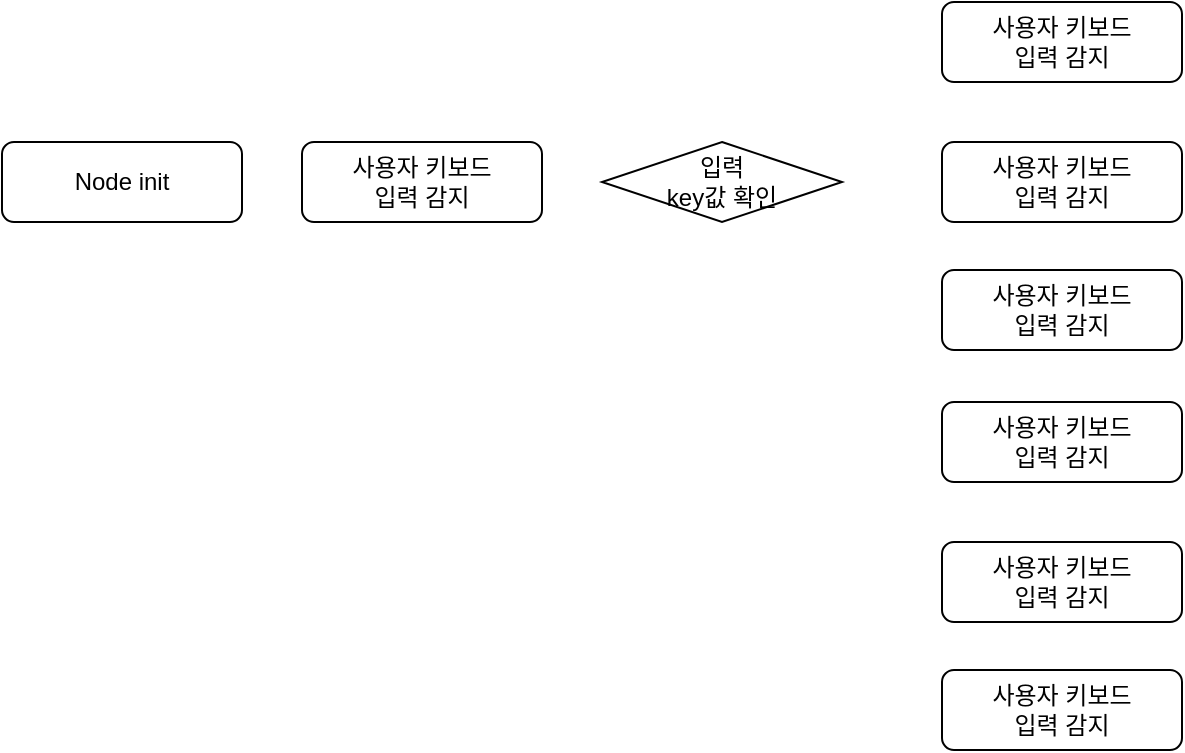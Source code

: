 <mxfile version="14.8.1" type="github">
  <diagram id="cdTv1l3PrNtyrq2VXeD-" name="Page-1">
    <mxGraphModel dx="1372" dy="760" grid="1" gridSize="10" guides="1" tooltips="1" connect="1" arrows="1" fold="1" page="1" pageScale="1" pageWidth="1169" pageHeight="827" math="0" shadow="0">
      <root>
        <mxCell id="0" />
        <mxCell id="1" parent="0" />
        <mxCell id="MCVfwnQsfJUGCIEPmZ6I-1" value="Node init" style="rounded=1;whiteSpace=wrap;html=1;" vertex="1" parent="1">
          <mxGeometry x="60" y="350" width="120" height="40" as="geometry" />
        </mxCell>
        <mxCell id="MCVfwnQsfJUGCIEPmZ6I-2" value="사용자 키보드&lt;br&gt;입력 감지" style="rounded=1;whiteSpace=wrap;html=1;" vertex="1" parent="1">
          <mxGeometry x="210" y="350" width="120" height="40" as="geometry" />
        </mxCell>
        <mxCell id="MCVfwnQsfJUGCIEPmZ6I-5" value="입력&lt;br&gt;key값 확인" style="rhombus;whiteSpace=wrap;html=1;" vertex="1" parent="1">
          <mxGeometry x="360" y="350" width="120" height="40" as="geometry" />
        </mxCell>
        <mxCell id="MCVfwnQsfJUGCIEPmZ6I-7" value="사용자 키보드&lt;br&gt;입력 감지" style="rounded=1;whiteSpace=wrap;html=1;" vertex="1" parent="1">
          <mxGeometry x="530" y="350" width="120" height="40" as="geometry" />
        </mxCell>
        <mxCell id="MCVfwnQsfJUGCIEPmZ6I-8" value="사용자 키보드&lt;br&gt;입력 감지" style="rounded=1;whiteSpace=wrap;html=1;" vertex="1" parent="1">
          <mxGeometry x="530" y="280" width="120" height="40" as="geometry" />
        </mxCell>
        <mxCell id="MCVfwnQsfJUGCIEPmZ6I-9" value="사용자 키보드&lt;br&gt;입력 감지" style="rounded=1;whiteSpace=wrap;html=1;" vertex="1" parent="1">
          <mxGeometry x="530" y="414" width="120" height="40" as="geometry" />
        </mxCell>
        <mxCell id="MCVfwnQsfJUGCIEPmZ6I-10" value="사용자 키보드&lt;br&gt;입력 감지" style="rounded=1;whiteSpace=wrap;html=1;" vertex="1" parent="1">
          <mxGeometry x="530" y="550" width="120" height="40" as="geometry" />
        </mxCell>
        <mxCell id="MCVfwnQsfJUGCIEPmZ6I-11" value="사용자 키보드&lt;br&gt;입력 감지" style="rounded=1;whiteSpace=wrap;html=1;" vertex="1" parent="1">
          <mxGeometry x="530" y="480" width="120" height="40" as="geometry" />
        </mxCell>
        <mxCell id="MCVfwnQsfJUGCIEPmZ6I-12" value="사용자 키보드&lt;br&gt;입력 감지" style="rounded=1;whiteSpace=wrap;html=1;" vertex="1" parent="1">
          <mxGeometry x="530" y="614" width="120" height="40" as="geometry" />
        </mxCell>
      </root>
    </mxGraphModel>
  </diagram>
</mxfile>
